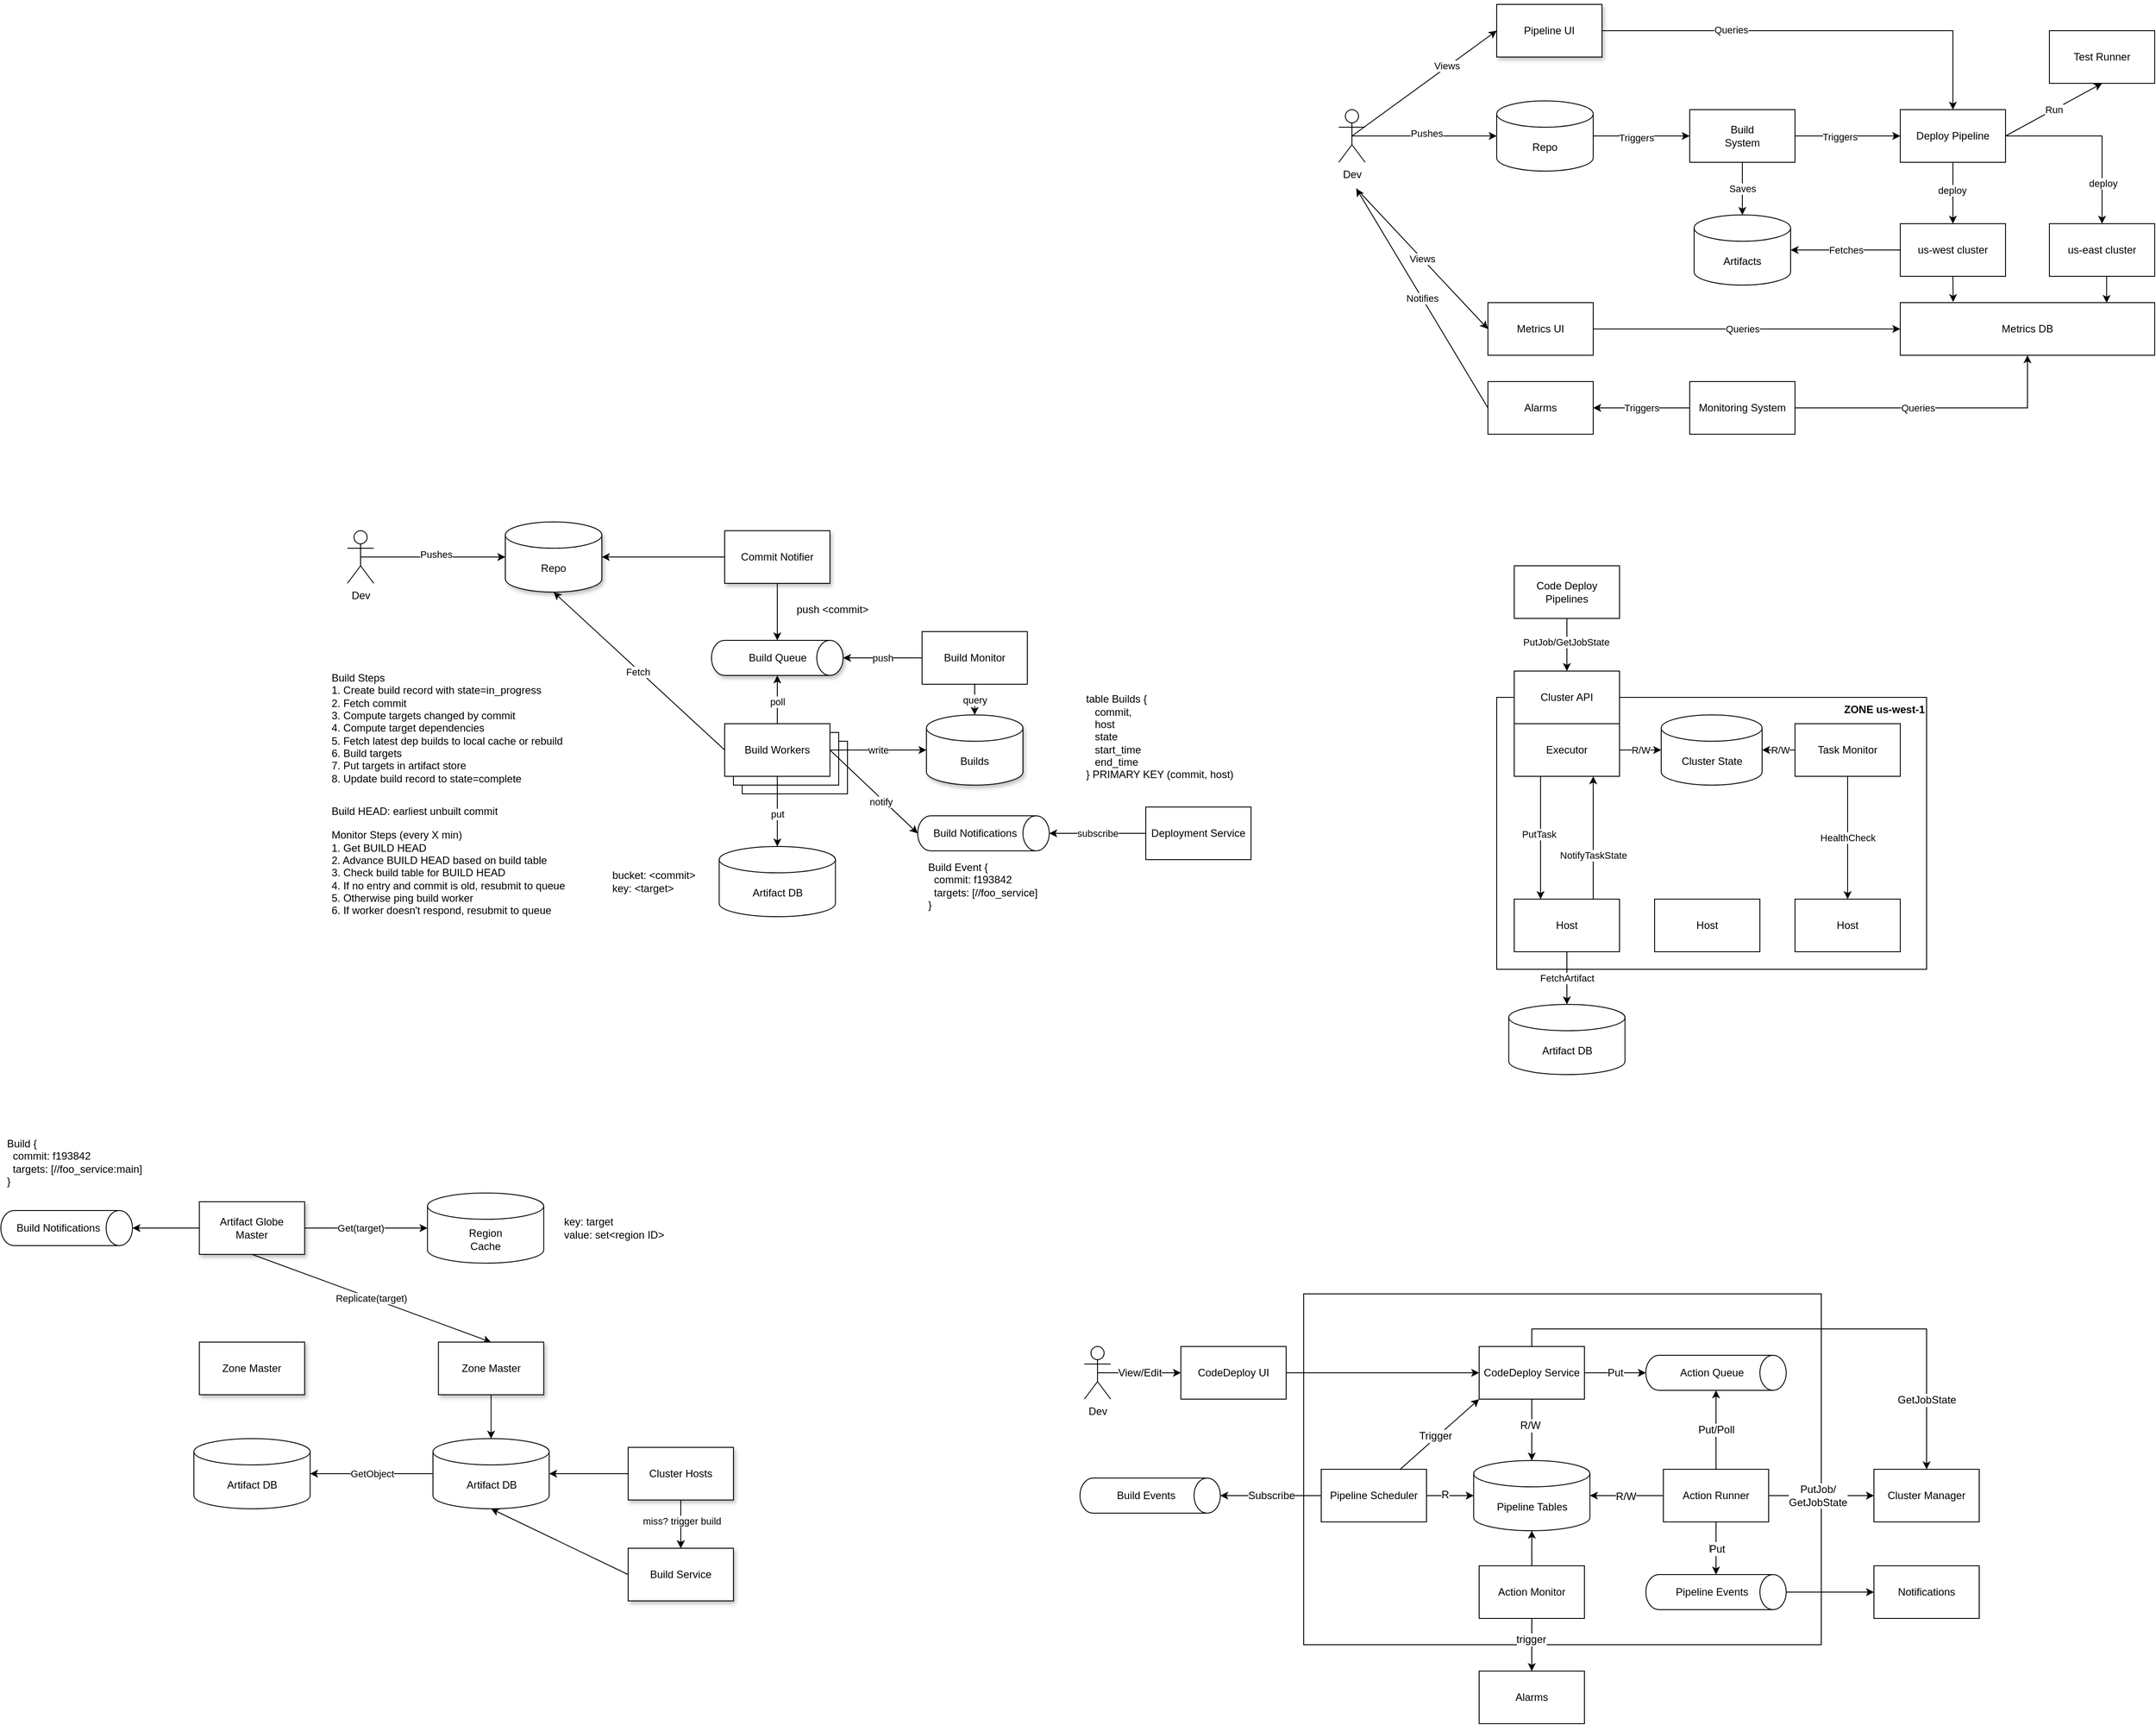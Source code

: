 <mxfile version="16.5.2" type="device"><diagram id="ZJNWCx5yn6Yoh9nmgVAS" name="Page-1"><mxGraphModel dx="2951" dy="706" grid="1" gridSize="10" guides="1" tooltips="1" connect="1" arrows="1" fold="1" page="1" pageScale="1" pageWidth="850" pageHeight="1100" math="0" shadow="0"><root><mxCell id="0"/><mxCell id="1" parent="0"/><mxCell id="Hw3TmgS-y2TJOquLkjg0-9" value="Build Workers" style="rounded=0;whiteSpace=wrap;html=1;" vertex="1" parent="1"><mxGeometry x="-820" y="860" width="120" height="60" as="geometry"/></mxCell><mxCell id="Eb_jl60fn-c8rnRYGFvV-99" value="" style="rounded=0;whiteSpace=wrap;html=1;align=right;verticalAlign=top;" parent="1" vertex="1"><mxGeometry x="-180" y="1490" width="590" height="400" as="geometry"/></mxCell><mxCell id="Eb_jl60fn-c8rnRYGFvV-41" value="&lt;b&gt;ZONE us-west-1&lt;/b&gt;" style="rounded=0;whiteSpace=wrap;html=1;align=right;verticalAlign=top;" parent="1" vertex="1"><mxGeometry x="40" y="810" width="490" height="310" as="geometry"/></mxCell><mxCell id="Eb_jl60fn-c8rnRYGFvV-8" style="edgeStyle=orthogonalEdgeStyle;rounded=0;orthogonalLoop=1;jettySize=auto;html=1;exitX=1;exitY=0.5;exitDx=0;exitDy=0;exitPerimeter=0;entryX=0;entryY=0.5;entryDx=0;entryDy=0;" parent="1" source="Eb_jl60fn-c8rnRYGFvV-1" target="Eb_jl60fn-c8rnRYGFvV-4" edge="1"><mxGeometry relative="1" as="geometry"/></mxCell><mxCell id="Eb_jl60fn-c8rnRYGFvV-12" value="Triggers" style="edgeLabel;html=1;align=center;verticalAlign=middle;resizable=0;points=[];" parent="Eb_jl60fn-c8rnRYGFvV-8" vertex="1" connectable="0"><mxGeometry x="-0.106" y="-2" relative="1" as="geometry"><mxPoint as="offset"/></mxGeometry></mxCell><mxCell id="Eb_jl60fn-c8rnRYGFvV-1" value="Repo" style="shape=cylinder3;whiteSpace=wrap;html=1;boundedLbl=1;backgroundOutline=1;size=15;" parent="1" vertex="1"><mxGeometry x="40" y="130" width="110" height="80" as="geometry"/></mxCell><mxCell id="Eb_jl60fn-c8rnRYGFvV-3" style="edgeStyle=orthogonalEdgeStyle;rounded=0;orthogonalLoop=1;jettySize=auto;html=1;exitX=0.5;exitY=0.5;exitDx=0;exitDy=0;exitPerimeter=0;entryX=0;entryY=0.5;entryDx=0;entryDy=0;entryPerimeter=0;" parent="1" source="Eb_jl60fn-c8rnRYGFvV-2" target="Eb_jl60fn-c8rnRYGFvV-1" edge="1"><mxGeometry relative="1" as="geometry"/></mxCell><mxCell id="Eb_jl60fn-c8rnRYGFvV-13" value="Pushes" style="edgeLabel;html=1;align=center;verticalAlign=middle;resizable=0;points=[];" parent="Eb_jl60fn-c8rnRYGFvV-3" vertex="1" connectable="0"><mxGeometry x="0.033" y="3" relative="1" as="geometry"><mxPoint as="offset"/></mxGeometry></mxCell><mxCell id="Eb_jl60fn-c8rnRYGFvV-21" style="rounded=0;orthogonalLoop=1;jettySize=auto;html=1;exitX=0.5;exitY=0.5;exitDx=0;exitDy=0;exitPerimeter=0;entryX=0;entryY=0.5;entryDx=0;entryDy=0;" parent="1" source="Eb_jl60fn-c8rnRYGFvV-2" target="Eb_jl60fn-c8rnRYGFvV-20" edge="1"><mxGeometry relative="1" as="geometry"/></mxCell><mxCell id="Eb_jl60fn-c8rnRYGFvV-22" value="Views" style="edgeLabel;html=1;align=center;verticalAlign=middle;resizable=0;points=[];" parent="Eb_jl60fn-c8rnRYGFvV-21" vertex="1" connectable="0"><mxGeometry x="0.317" y="2" relative="1" as="geometry"><mxPoint as="offset"/></mxGeometry></mxCell><mxCell id="Eb_jl60fn-c8rnRYGFvV-2" value="Dev" style="shape=umlActor;verticalLabelPosition=bottom;verticalAlign=top;html=1;outlineConnect=0;" parent="1" vertex="1"><mxGeometry x="-140" y="140" width="30" height="60" as="geometry"/></mxCell><mxCell id="Eb_jl60fn-c8rnRYGFvV-7" value="Saves" style="edgeStyle=orthogonalEdgeStyle;rounded=0;orthogonalLoop=1;jettySize=auto;html=1;exitX=0.5;exitY=1;exitDx=0;exitDy=0;entryX=0.5;entryY=0;entryDx=0;entryDy=0;entryPerimeter=0;" parent="1" source="Eb_jl60fn-c8rnRYGFvV-4" target="Eb_jl60fn-c8rnRYGFvV-5" edge="1"><mxGeometry relative="1" as="geometry"/></mxCell><mxCell id="Eb_jl60fn-c8rnRYGFvV-10" style="edgeStyle=orthogonalEdgeStyle;rounded=0;orthogonalLoop=1;jettySize=auto;html=1;exitX=1;exitY=0.5;exitDx=0;exitDy=0;entryX=0;entryY=0.5;entryDx=0;entryDy=0;" parent="1" source="Eb_jl60fn-c8rnRYGFvV-4" target="Eb_jl60fn-c8rnRYGFvV-9" edge="1"><mxGeometry relative="1" as="geometry"/></mxCell><mxCell id="Eb_jl60fn-c8rnRYGFvV-11" value="Triggers" style="edgeLabel;html=1;align=center;verticalAlign=middle;resizable=0;points=[];" parent="Eb_jl60fn-c8rnRYGFvV-10" vertex="1" connectable="0"><mxGeometry x="-0.147" y="-1" relative="1" as="geometry"><mxPoint as="offset"/></mxGeometry></mxCell><mxCell id="Eb_jl60fn-c8rnRYGFvV-4" value="Build&lt;br&gt;System" style="rounded=0;whiteSpace=wrap;html=1;" parent="1" vertex="1"><mxGeometry x="260" y="140" width="120" height="60" as="geometry"/></mxCell><mxCell id="Eb_jl60fn-c8rnRYGFvV-5" value="Artifacts" style="shape=cylinder3;whiteSpace=wrap;html=1;boundedLbl=1;backgroundOutline=1;size=15;" parent="1" vertex="1"><mxGeometry x="265" y="260" width="110" height="80" as="geometry"/></mxCell><mxCell id="Eb_jl60fn-c8rnRYGFvV-15" style="edgeStyle=orthogonalEdgeStyle;rounded=0;orthogonalLoop=1;jettySize=auto;html=1;exitX=0.5;exitY=1;exitDx=0;exitDy=0;" parent="1" source="Eb_jl60fn-c8rnRYGFvV-9" target="Eb_jl60fn-c8rnRYGFvV-14" edge="1"><mxGeometry relative="1" as="geometry"/></mxCell><mxCell id="Eb_jl60fn-c8rnRYGFvV-16" value="deploy" style="edgeLabel;html=1;align=center;verticalAlign=middle;resizable=0;points=[];" parent="Eb_jl60fn-c8rnRYGFvV-15" vertex="1" connectable="0"><mxGeometry x="-0.096" y="-1" relative="1" as="geometry"><mxPoint as="offset"/></mxGeometry></mxCell><mxCell id="Eb_jl60fn-c8rnRYGFvV-18" style="edgeStyle=orthogonalEdgeStyle;rounded=0;orthogonalLoop=1;jettySize=auto;html=1;exitX=1;exitY=0.5;exitDx=0;exitDy=0;entryX=0.5;entryY=0;entryDx=0;entryDy=0;" parent="1" source="Eb_jl60fn-c8rnRYGFvV-9" target="Eb_jl60fn-c8rnRYGFvV-17" edge="1"><mxGeometry relative="1" as="geometry"/></mxCell><mxCell id="Eb_jl60fn-c8rnRYGFvV-19" value="deploy" style="edgeLabel;html=1;align=center;verticalAlign=middle;resizable=0;points=[];" parent="Eb_jl60fn-c8rnRYGFvV-18" vertex="1" connectable="0"><mxGeometry x="0.558" y="1" relative="1" as="geometry"><mxPoint as="offset"/></mxGeometry></mxCell><mxCell id="Eb_jl60fn-c8rnRYGFvV-71" value="Run" style="edgeStyle=none;rounded=0;orthogonalLoop=1;jettySize=auto;html=1;exitX=1;exitY=0.5;exitDx=0;exitDy=0;entryX=0.5;entryY=1;entryDx=0;entryDy=0;startArrow=none;startFill=0;endArrow=classic;endFill=1;" parent="1" source="Eb_jl60fn-c8rnRYGFvV-9" target="Eb_jl60fn-c8rnRYGFvV-70" edge="1"><mxGeometry relative="1" as="geometry"/></mxCell><mxCell id="Eb_jl60fn-c8rnRYGFvV-9" value="Deploy Pipeline" style="rounded=0;whiteSpace=wrap;html=1;" parent="1" vertex="1"><mxGeometry x="500" y="140" width="120" height="60" as="geometry"/></mxCell><mxCell id="Eb_jl60fn-c8rnRYGFvV-23" value="Fetches" style="edgeStyle=orthogonalEdgeStyle;rounded=0;orthogonalLoop=1;jettySize=auto;html=1;exitX=0;exitY=0.5;exitDx=0;exitDy=0;entryX=1;entryY=0.5;entryDx=0;entryDy=0;entryPerimeter=0;" parent="1" source="Eb_jl60fn-c8rnRYGFvV-14" target="Eb_jl60fn-c8rnRYGFvV-5" edge="1"><mxGeometry relative="1" as="geometry"/></mxCell><mxCell id="Eb_jl60fn-c8rnRYGFvV-25" style="edgeStyle=orthogonalEdgeStyle;rounded=0;orthogonalLoop=1;jettySize=auto;html=1;exitX=0.5;exitY=1;exitDx=0;exitDy=0;entryX=0.208;entryY=-0.012;entryDx=0;entryDy=0;entryPerimeter=0;" parent="1" source="Eb_jl60fn-c8rnRYGFvV-14" target="Eb_jl60fn-c8rnRYGFvV-24" edge="1"><mxGeometry relative="1" as="geometry"/></mxCell><mxCell id="Eb_jl60fn-c8rnRYGFvV-14" value="us-west cluster" style="rounded=0;whiteSpace=wrap;html=1;" parent="1" vertex="1"><mxGeometry x="500" y="270" width="120" height="60" as="geometry"/></mxCell><mxCell id="Eb_jl60fn-c8rnRYGFvV-26" style="edgeStyle=orthogonalEdgeStyle;rounded=0;orthogonalLoop=1;jettySize=auto;html=1;exitX=0.5;exitY=1;exitDx=0;exitDy=0;entryX=0.811;entryY=0.005;entryDx=0;entryDy=0;entryPerimeter=0;" parent="1" source="Eb_jl60fn-c8rnRYGFvV-17" target="Eb_jl60fn-c8rnRYGFvV-24" edge="1"><mxGeometry relative="1" as="geometry"/></mxCell><mxCell id="Eb_jl60fn-c8rnRYGFvV-17" value="us-east cluster" style="rounded=0;whiteSpace=wrap;html=1;" parent="1" vertex="1"><mxGeometry x="670" y="270" width="120" height="60" as="geometry"/></mxCell><mxCell id="Eb_jl60fn-c8rnRYGFvV-39" style="edgeStyle=orthogonalEdgeStyle;rounded=0;orthogonalLoop=1;jettySize=auto;html=1;exitX=1;exitY=0.5;exitDx=0;exitDy=0;entryX=0.5;entryY=0;entryDx=0;entryDy=0;startArrow=none;startFill=0;endArrow=classic;endFill=1;" parent="1" source="Eb_jl60fn-c8rnRYGFvV-20" target="Eb_jl60fn-c8rnRYGFvV-9" edge="1"><mxGeometry relative="1" as="geometry"/></mxCell><mxCell id="Eb_jl60fn-c8rnRYGFvV-40" value="Queries" style="edgeLabel;html=1;align=center;verticalAlign=middle;resizable=0;points=[];" parent="Eb_jl60fn-c8rnRYGFvV-39" vertex="1" connectable="0"><mxGeometry x="-0.402" y="1" relative="1" as="geometry"><mxPoint as="offset"/></mxGeometry></mxCell><mxCell id="Eb_jl60fn-c8rnRYGFvV-20" value="Pipeline UI" style="rounded=0;whiteSpace=wrap;html=1;shadow=1;" parent="1" vertex="1"><mxGeometry x="40" y="20" width="120" height="60" as="geometry"/></mxCell><mxCell id="Eb_jl60fn-c8rnRYGFvV-24" value="Metrics DB" style="rounded=0;whiteSpace=wrap;html=1;" parent="1" vertex="1"><mxGeometry x="500" y="360" width="290" height="60" as="geometry"/></mxCell><mxCell id="Eb_jl60fn-c8rnRYGFvV-29" style="edgeStyle=orthogonalEdgeStyle;rounded=0;orthogonalLoop=1;jettySize=auto;html=1;exitX=1;exitY=0.5;exitDx=0;exitDy=0;" parent="1" source="Eb_jl60fn-c8rnRYGFvV-28" target="Eb_jl60fn-c8rnRYGFvV-24" edge="1"><mxGeometry relative="1" as="geometry"/></mxCell><mxCell id="Eb_jl60fn-c8rnRYGFvV-30" value="Queries" style="edgeLabel;html=1;align=center;verticalAlign=middle;resizable=0;points=[];" parent="Eb_jl60fn-c8rnRYGFvV-29" vertex="1" connectable="0"><mxGeometry x="-0.143" relative="1" as="geometry"><mxPoint as="offset"/></mxGeometry></mxCell><mxCell id="Eb_jl60fn-c8rnRYGFvV-34" value="Triggers" style="edgeStyle=orthogonalEdgeStyle;rounded=0;orthogonalLoop=1;jettySize=auto;html=1;exitX=0;exitY=0.5;exitDx=0;exitDy=0;" parent="1" source="Eb_jl60fn-c8rnRYGFvV-28" target="Eb_jl60fn-c8rnRYGFvV-31" edge="1"><mxGeometry relative="1" as="geometry"/></mxCell><mxCell id="Eb_jl60fn-c8rnRYGFvV-28" value="Monitoring System" style="rounded=0;whiteSpace=wrap;html=1;" parent="1" vertex="1"><mxGeometry x="260" y="450" width="120" height="60" as="geometry"/></mxCell><mxCell id="Eb_jl60fn-c8rnRYGFvV-35" value="Notifies" style="rounded=0;orthogonalLoop=1;jettySize=auto;html=1;exitX=0;exitY=0.5;exitDx=0;exitDy=0;" parent="1" source="Eb_jl60fn-c8rnRYGFvV-31" edge="1"><mxGeometry relative="1" as="geometry"><mxPoint x="-120" y="230" as="targetPoint"/></mxGeometry></mxCell><mxCell id="Eb_jl60fn-c8rnRYGFvV-31" value="Alarms" style="rounded=0;whiteSpace=wrap;html=1;" parent="1" vertex="1"><mxGeometry x="30" y="450" width="120" height="60" as="geometry"/></mxCell><mxCell id="Eb_jl60fn-c8rnRYGFvV-33" style="edgeStyle=orthogonalEdgeStyle;rounded=0;orthogonalLoop=1;jettySize=auto;html=1;exitX=1;exitY=0.5;exitDx=0;exitDy=0;" parent="1" source="Eb_jl60fn-c8rnRYGFvV-32" target="Eb_jl60fn-c8rnRYGFvV-24" edge="1"><mxGeometry relative="1" as="geometry"/></mxCell><mxCell id="Eb_jl60fn-c8rnRYGFvV-72" value="Queries" style="edgeLabel;html=1;align=center;verticalAlign=middle;resizable=0;points=[];" parent="Eb_jl60fn-c8rnRYGFvV-33" vertex="1" connectable="0"><mxGeometry x="-0.098" relative="1" as="geometry"><mxPoint x="12" as="offset"/></mxGeometry></mxCell><mxCell id="Eb_jl60fn-c8rnRYGFvV-38" value="Views" style="edgeStyle=none;rounded=0;orthogonalLoop=1;jettySize=auto;html=1;exitX=0;exitY=0.5;exitDx=0;exitDy=0;startArrow=classic;startFill=1;endArrow=none;endFill=0;" parent="1" source="Eb_jl60fn-c8rnRYGFvV-32" edge="1"><mxGeometry relative="1" as="geometry"><mxPoint x="-120" y="230" as="targetPoint"/></mxGeometry></mxCell><mxCell id="Eb_jl60fn-c8rnRYGFvV-32" value="Metrics UI" style="rounded=0;whiteSpace=wrap;html=1;" parent="1" vertex="1"><mxGeometry x="30" y="360" width="120" height="60" as="geometry"/></mxCell><mxCell id="Eb_jl60fn-c8rnRYGFvV-42" value="Cluster API" style="rounded=0;whiteSpace=wrap;html=1;" parent="1" vertex="1"><mxGeometry x="60" y="780" width="120" height="60" as="geometry"/></mxCell><mxCell id="Eb_jl60fn-c8rnRYGFvV-43" value="Cluster State" style="shape=cylinder3;whiteSpace=wrap;html=1;boundedLbl=1;backgroundOutline=1;size=15;" parent="1" vertex="1"><mxGeometry x="227.5" y="830" width="115" height="80" as="geometry"/></mxCell><mxCell id="Eb_jl60fn-c8rnRYGFvV-64" value="HealthCheck" style="edgeStyle=orthogonalEdgeStyle;rounded=0;orthogonalLoop=1;jettySize=auto;html=1;exitX=0.5;exitY=1;exitDx=0;exitDy=0;startArrow=none;startFill=0;endArrow=classic;endFill=1;" parent="1" source="Eb_jl60fn-c8rnRYGFvV-44" target="Eb_jl60fn-c8rnRYGFvV-55" edge="1"><mxGeometry relative="1" as="geometry"/></mxCell><mxCell id="Eb_jl60fn-c8rnRYGFvV-65" style="edgeStyle=orthogonalEdgeStyle;rounded=0;orthogonalLoop=1;jettySize=auto;html=1;exitX=0;exitY=0.5;exitDx=0;exitDy=0;entryX=1;entryY=0.5;entryDx=0;entryDy=0;entryPerimeter=0;startArrow=none;startFill=0;endArrow=classic;endFill=1;" parent="1" source="Eb_jl60fn-c8rnRYGFvV-44" target="Eb_jl60fn-c8rnRYGFvV-43" edge="1"><mxGeometry relative="1" as="geometry"/></mxCell><mxCell id="Eb_jl60fn-c8rnRYGFvV-66" value="R/W" style="edgeLabel;html=1;align=center;verticalAlign=middle;resizable=0;points=[];" parent="Eb_jl60fn-c8rnRYGFvV-65" vertex="1" connectable="0"><mxGeometry x="-0.064" relative="1" as="geometry"><mxPoint as="offset"/></mxGeometry></mxCell><mxCell id="Eb_jl60fn-c8rnRYGFvV-44" value="Task Monitor" style="rounded=0;whiteSpace=wrap;html=1;" parent="1" vertex="1"><mxGeometry x="380" y="840" width="120" height="60" as="geometry"/></mxCell><mxCell id="Eb_jl60fn-c8rnRYGFvV-59" value="NotifyTaskState" style="edgeStyle=orthogonalEdgeStyle;rounded=0;orthogonalLoop=1;jettySize=auto;html=1;exitX=0.75;exitY=0;exitDx=0;exitDy=0;entryX=0.75;entryY=1;entryDx=0;entryDy=0;startArrow=none;startFill=0;endArrow=classic;endFill=1;" parent="1" source="Eb_jl60fn-c8rnRYGFvV-53" target="Eb_jl60fn-c8rnRYGFvV-56" edge="1"><mxGeometry x="-0.286" relative="1" as="geometry"><mxPoint as="offset"/></mxGeometry></mxCell><mxCell id="Eb_jl60fn-c8rnRYGFvV-68" value="FetchArtifact" style="rounded=0;orthogonalLoop=1;jettySize=auto;html=1;exitX=0.5;exitY=1;exitDx=0;exitDy=0;startArrow=none;startFill=0;endArrow=classic;endFill=1;entryX=0.5;entryY=0;entryDx=0;entryDy=0;entryPerimeter=0;" parent="1" source="Eb_jl60fn-c8rnRYGFvV-53" target="Eb_jl60fn-c8rnRYGFvV-67" edge="1"><mxGeometry relative="1" as="geometry"/></mxCell><mxCell id="Eb_jl60fn-c8rnRYGFvV-53" value="Host" style="rounded=0;whiteSpace=wrap;html=1;" parent="1" vertex="1"><mxGeometry x="60" y="1040" width="120" height="60" as="geometry"/></mxCell><mxCell id="Eb_jl60fn-c8rnRYGFvV-54" value="Host" style="rounded=0;whiteSpace=wrap;html=1;" parent="1" vertex="1"><mxGeometry x="220" y="1040" width="120" height="60" as="geometry"/></mxCell><mxCell id="Eb_jl60fn-c8rnRYGFvV-55" value="Host" style="rounded=0;whiteSpace=wrap;html=1;" parent="1" vertex="1"><mxGeometry x="380" y="1040" width="120" height="60" as="geometry"/></mxCell><mxCell id="Eb_jl60fn-c8rnRYGFvV-57" style="edgeStyle=orthogonalEdgeStyle;rounded=0;orthogonalLoop=1;jettySize=auto;html=1;exitX=0.25;exitY=1;exitDx=0;exitDy=0;entryX=0.25;entryY=0;entryDx=0;entryDy=0;startArrow=none;startFill=0;endArrow=classic;endFill=1;" parent="1" source="Eb_jl60fn-c8rnRYGFvV-56" target="Eb_jl60fn-c8rnRYGFvV-53" edge="1"><mxGeometry relative="1" as="geometry"/></mxCell><mxCell id="Eb_jl60fn-c8rnRYGFvV-58" value="PutTask" style="edgeLabel;html=1;align=center;verticalAlign=middle;resizable=0;points=[];" parent="Eb_jl60fn-c8rnRYGFvV-57" vertex="1" connectable="0"><mxGeometry x="-0.062" y="-2" relative="1" as="geometry"><mxPoint as="offset"/></mxGeometry></mxCell><mxCell id="Eb_jl60fn-c8rnRYGFvV-60" value="R/W" style="edgeStyle=orthogonalEdgeStyle;rounded=0;orthogonalLoop=1;jettySize=auto;html=1;exitX=1;exitY=0.5;exitDx=0;exitDy=0;entryX=0;entryY=0.5;entryDx=0;entryDy=0;entryPerimeter=0;startArrow=none;startFill=0;endArrow=classic;endFill=1;" parent="1" source="Eb_jl60fn-c8rnRYGFvV-56" target="Eb_jl60fn-c8rnRYGFvV-43" edge="1"><mxGeometry relative="1" as="geometry"/></mxCell><mxCell id="Eb_jl60fn-c8rnRYGFvV-56" value="Executor" style="rounded=0;whiteSpace=wrap;html=1;" parent="1" vertex="1"><mxGeometry x="60" y="840" width="120" height="60" as="geometry"/></mxCell><mxCell id="Eb_jl60fn-c8rnRYGFvV-62" style="edgeStyle=orthogonalEdgeStyle;rounded=0;orthogonalLoop=1;jettySize=auto;html=1;exitX=0.5;exitY=1;exitDx=0;exitDy=0;entryX=0.5;entryY=0;entryDx=0;entryDy=0;startArrow=none;startFill=0;endArrow=classic;endFill=1;" parent="1" source="Eb_jl60fn-c8rnRYGFvV-61" target="Eb_jl60fn-c8rnRYGFvV-42" edge="1"><mxGeometry relative="1" as="geometry"/></mxCell><mxCell id="Eb_jl60fn-c8rnRYGFvV-63" value="PutJob/GetJobState" style="edgeLabel;html=1;align=center;verticalAlign=middle;resizable=0;points=[];" parent="Eb_jl60fn-c8rnRYGFvV-62" vertex="1" connectable="0"><mxGeometry x="-0.121" y="-1" relative="1" as="geometry"><mxPoint as="offset"/></mxGeometry></mxCell><mxCell id="Eb_jl60fn-c8rnRYGFvV-61" value="Code Deploy&lt;br&gt;Pipelines" style="rounded=0;whiteSpace=wrap;html=1;" parent="1" vertex="1"><mxGeometry x="60" y="660" width="120" height="60" as="geometry"/></mxCell><mxCell id="Eb_jl60fn-c8rnRYGFvV-67" value="Artifact DB" style="shape=cylinder3;whiteSpace=wrap;html=1;boundedLbl=1;backgroundOutline=1;size=15;" parent="1" vertex="1"><mxGeometry x="53.75" y="1160" width="132.5" height="80" as="geometry"/></mxCell><mxCell id="Eb_jl60fn-c8rnRYGFvV-70" value="Test Runner" style="rounded=0;whiteSpace=wrap;html=1;" parent="1" vertex="1"><mxGeometry x="670" y="50" width="120" height="60" as="geometry"/></mxCell><mxCell id="Eb_jl60fn-c8rnRYGFvV-79" value="Put" style="edgeStyle=none;rounded=0;orthogonalLoop=1;jettySize=auto;html=1;exitX=1;exitY=0.5;exitDx=0;exitDy=0;fontFamily=Helvetica;fontSize=12;fontColor=default;startArrow=none;startFill=0;endArrow=classic;endFill=1;" parent="1" source="Eb_jl60fn-c8rnRYGFvV-73" target="Eb_jl60fn-c8rnRYGFvV-77" edge="1"><mxGeometry relative="1" as="geometry"/></mxCell><mxCell id="Eb_jl60fn-c8rnRYGFvV-85" style="edgeStyle=none;rounded=0;orthogonalLoop=1;jettySize=auto;html=1;exitX=0.5;exitY=1;exitDx=0;exitDy=0;fontFamily=Helvetica;fontSize=12;fontColor=default;startArrow=none;startFill=0;endArrow=classic;endFill=1;" parent="1" source="Eb_jl60fn-c8rnRYGFvV-73" target="Eb_jl60fn-c8rnRYGFvV-84" edge="1"><mxGeometry relative="1" as="geometry"/></mxCell><mxCell id="Eb_jl60fn-c8rnRYGFvV-115" value="R/W" style="edgeLabel;html=1;align=center;verticalAlign=middle;resizable=0;points=[];fontSize=12;fontFamily=Helvetica;fontColor=default;" parent="Eb_jl60fn-c8rnRYGFvV-85" vertex="1" connectable="0"><mxGeometry x="-0.14" y="-2" relative="1" as="geometry"><mxPoint as="offset"/></mxGeometry></mxCell><mxCell id="Eb_jl60fn-c8rnRYGFvV-112" style="edgeStyle=orthogonalEdgeStyle;rounded=0;orthogonalLoop=1;jettySize=auto;html=1;exitX=0.5;exitY=0;exitDx=0;exitDy=0;entryX=0.5;entryY=0;entryDx=0;entryDy=0;fontFamily=Helvetica;fontSize=12;fontColor=default;startArrow=none;startFill=0;endArrow=classic;endFill=1;" parent="1" source="Eb_jl60fn-c8rnRYGFvV-73" target="Eb_jl60fn-c8rnRYGFvV-83" edge="1"><mxGeometry relative="1" as="geometry"/></mxCell><mxCell id="Eb_jl60fn-c8rnRYGFvV-113" value="GetJobState" style="edgeLabel;html=1;align=center;verticalAlign=middle;resizable=0;points=[];fontSize=12;fontFamily=Helvetica;fontColor=default;" parent="Eb_jl60fn-c8rnRYGFvV-112" vertex="1" connectable="0"><mxGeometry x="0.749" relative="1" as="geometry"><mxPoint as="offset"/></mxGeometry></mxCell><mxCell id="Eb_jl60fn-c8rnRYGFvV-73" value="CodeDeploy Service" style="rounded=0;whiteSpace=wrap;html=1;" parent="1" vertex="1"><mxGeometry x="20" y="1550" width="120" height="60" as="geometry"/></mxCell><mxCell id="Eb_jl60fn-c8rnRYGFvV-80" value="Put/Poll" style="edgeStyle=none;rounded=0;orthogonalLoop=1;jettySize=auto;html=1;exitX=0.5;exitY=0;exitDx=0;exitDy=0;entryX=1;entryY=0.5;entryDx=0;entryDy=0;entryPerimeter=0;fontFamily=Helvetica;fontSize=12;fontColor=default;startArrow=none;startFill=0;endArrow=classic;endFill=1;" parent="1" source="Eb_jl60fn-c8rnRYGFvV-76" target="Eb_jl60fn-c8rnRYGFvV-77" edge="1"><mxGeometry relative="1" as="geometry"/></mxCell><mxCell id="Eb_jl60fn-c8rnRYGFvV-87" value="PutJob/&lt;br&gt;GetJobState" style="edgeStyle=none;rounded=0;orthogonalLoop=1;jettySize=auto;html=1;exitX=1;exitY=0.5;exitDx=0;exitDy=0;fontFamily=Helvetica;fontSize=12;fontColor=default;startArrow=none;startFill=0;endArrow=classic;endFill=1;" parent="1" source="Eb_jl60fn-c8rnRYGFvV-76" target="Eb_jl60fn-c8rnRYGFvV-83" edge="1"><mxGeometry x="-0.077" relative="1" as="geometry"><mxPoint as="offset"/></mxGeometry></mxCell><mxCell id="Eb_jl60fn-c8rnRYGFvV-94" style="edgeStyle=none;rounded=0;orthogonalLoop=1;jettySize=auto;html=1;exitX=0;exitY=0.5;exitDx=0;exitDy=0;entryX=1;entryY=0.5;entryDx=0;entryDy=0;entryPerimeter=0;fontFamily=Helvetica;fontSize=12;fontColor=default;startArrow=none;startFill=0;endArrow=classic;endFill=1;" parent="1" source="Eb_jl60fn-c8rnRYGFvV-76" target="Eb_jl60fn-c8rnRYGFvV-84" edge="1"><mxGeometry relative="1" as="geometry"/></mxCell><mxCell id="Eb_jl60fn-c8rnRYGFvV-103" value="R/W" style="edgeLabel;html=1;align=center;verticalAlign=middle;resizable=0;points=[];fontSize=12;fontFamily=Helvetica;fontColor=default;" parent="Eb_jl60fn-c8rnRYGFvV-94" vertex="1" connectable="0"><mxGeometry x="0.044" y="1" relative="1" as="geometry"><mxPoint as="offset"/></mxGeometry></mxCell><mxCell id="Eb_jl60fn-c8rnRYGFvV-107" value="Put" style="edgeStyle=none;rounded=0;orthogonalLoop=1;jettySize=auto;html=1;exitX=0.5;exitY=1;exitDx=0;exitDy=0;entryX=0;entryY=0.5;entryDx=0;entryDy=0;entryPerimeter=0;fontFamily=Helvetica;fontSize=12;fontColor=default;startArrow=none;startFill=0;endArrow=classic;endFill=1;" parent="1" source="Eb_jl60fn-c8rnRYGFvV-76" target="Eb_jl60fn-c8rnRYGFvV-105" edge="1"><mxGeometry relative="1" as="geometry"/></mxCell><mxCell id="Eb_jl60fn-c8rnRYGFvV-121" value="Put" style="edgeLabel;html=1;align=center;verticalAlign=middle;resizable=0;points=[];fontSize=12;fontFamily=Helvetica;fontColor=default;" parent="Eb_jl60fn-c8rnRYGFvV-107" vertex="1" connectable="0"><mxGeometry x="0.01" y="2" relative="1" as="geometry"><mxPoint x="-1" as="offset"/></mxGeometry></mxCell><mxCell id="Eb_jl60fn-c8rnRYGFvV-76" value="Action Runner" style="rounded=0;whiteSpace=wrap;html=1;" parent="1" vertex="1"><mxGeometry x="230" y="1690" width="120" height="60" as="geometry"/></mxCell><mxCell id="Eb_jl60fn-c8rnRYGFvV-77" value="" style="shape=cylinder3;boundedLbl=1;backgroundOutline=1;size=15;rotation=90;whiteSpace=wrap;html=1;" parent="1" vertex="1"><mxGeometry x="270" y="1500" width="40" height="160" as="geometry"/></mxCell><mxCell id="Eb_jl60fn-c8rnRYGFvV-78" value="Action Queue" style="text;html=1;align=center;verticalAlign=middle;resizable=0;points=[];autosize=1;strokeColor=none;fillColor=none;fontSize=12;fontFamily=Helvetica;fontColor=default;" parent="1" vertex="1"><mxGeometry x="240" y="1570" width="90" height="20" as="geometry"/></mxCell><mxCell id="Eb_jl60fn-c8rnRYGFvV-83" value="Cluster Manager" style="rounded=0;whiteSpace=wrap;html=1;" parent="1" vertex="1"><mxGeometry x="470" y="1690" width="120" height="60" as="geometry"/></mxCell><mxCell id="Eb_jl60fn-c8rnRYGFvV-84" value="Pipeline Tables" style="shape=cylinder3;whiteSpace=wrap;html=1;boundedLbl=1;backgroundOutline=1;size=15;" parent="1" vertex="1"><mxGeometry x="13.75" y="1680" width="132.5" height="80" as="geometry"/></mxCell><mxCell id="Eb_jl60fn-c8rnRYGFvV-91" value="" style="edgeStyle=none;rounded=0;orthogonalLoop=1;jettySize=auto;html=1;fontFamily=Helvetica;fontSize=12;fontColor=default;startArrow=none;startFill=0;endArrow=classic;endFill=1;" parent="1" source="Eb_jl60fn-c8rnRYGFvV-86" target="Eb_jl60fn-c8rnRYGFvV-73" edge="1"><mxGeometry relative="1" as="geometry"/></mxCell><mxCell id="Eb_jl60fn-c8rnRYGFvV-86" value="CodeDeploy UI" style="rounded=0;whiteSpace=wrap;html=1;" parent="1" vertex="1"><mxGeometry x="-320" y="1550" width="120" height="60" as="geometry"/></mxCell><mxCell id="Eb_jl60fn-c8rnRYGFvV-93" value="View/Edit" style="edgeStyle=none;rounded=0;orthogonalLoop=1;jettySize=auto;html=1;exitX=0.5;exitY=0.5;exitDx=0;exitDy=0;exitPerimeter=0;fontFamily=Helvetica;fontSize=12;fontColor=default;startArrow=none;startFill=0;endArrow=classic;endFill=1;" parent="1" source="Eb_jl60fn-c8rnRYGFvV-92" target="Eb_jl60fn-c8rnRYGFvV-86" edge="1"><mxGeometry relative="1" as="geometry"><Array as="points"/></mxGeometry></mxCell><mxCell id="Eb_jl60fn-c8rnRYGFvV-92" value="Dev" style="shape=umlActor;verticalLabelPosition=bottom;verticalAlign=top;html=1;outlineConnect=0;" parent="1" vertex="1"><mxGeometry x="-430" y="1550" width="30" height="60" as="geometry"/></mxCell><mxCell id="Eb_jl60fn-c8rnRYGFvV-101" style="edgeStyle=none;rounded=0;orthogonalLoop=1;jettySize=auto;html=1;exitX=0.5;exitY=1;exitDx=0;exitDy=0;fontFamily=Helvetica;fontSize=12;fontColor=default;startArrow=none;startFill=0;endArrow=classic;endFill=1;" parent="1" source="Eb_jl60fn-c8rnRYGFvV-95" target="Eb_jl60fn-c8rnRYGFvV-100" edge="1"><mxGeometry relative="1" as="geometry"/></mxCell><mxCell id="Eb_jl60fn-c8rnRYGFvV-120" value="trigger" style="edgeLabel;html=1;align=center;verticalAlign=middle;resizable=0;points=[];fontSize=12;fontFamily=Helvetica;fontColor=default;" parent="Eb_jl60fn-c8rnRYGFvV-101" vertex="1" connectable="0"><mxGeometry x="-0.195" y="-1" relative="1" as="geometry"><mxPoint as="offset"/></mxGeometry></mxCell><mxCell id="Eb_jl60fn-c8rnRYGFvV-122" style="edgeStyle=orthogonalEdgeStyle;rounded=0;orthogonalLoop=1;jettySize=auto;html=1;exitX=0.5;exitY=0;exitDx=0;exitDy=0;fontFamily=Helvetica;fontSize=12;fontColor=default;startArrow=none;startFill=0;endArrow=classic;endFill=1;" parent="1" source="Eb_jl60fn-c8rnRYGFvV-95" target="Eb_jl60fn-c8rnRYGFvV-84" edge="1"><mxGeometry relative="1" as="geometry"/></mxCell><mxCell id="Eb_jl60fn-c8rnRYGFvV-95" value="Action Monitor" style="rounded=0;whiteSpace=wrap;html=1;" parent="1" vertex="1"><mxGeometry x="20" y="1800" width="120" height="60" as="geometry"/></mxCell><mxCell id="Eb_jl60fn-c8rnRYGFvV-100" value="Alarms" style="rounded=0;whiteSpace=wrap;html=1;" parent="1" vertex="1"><mxGeometry x="20" y="1920" width="120" height="60" as="geometry"/></mxCell><mxCell id="Eb_jl60fn-c8rnRYGFvV-126" style="edgeStyle=orthogonalEdgeStyle;rounded=0;orthogonalLoop=1;jettySize=auto;html=1;exitX=0.5;exitY=0;exitDx=0;exitDy=0;exitPerimeter=0;entryX=0;entryY=0.5;entryDx=0;entryDy=0;fontFamily=Helvetica;fontSize=12;fontColor=default;startArrow=none;startFill=0;endArrow=classic;endFill=1;" parent="1" source="Eb_jl60fn-c8rnRYGFvV-105" target="Eb_jl60fn-c8rnRYGFvV-125" edge="1"><mxGeometry relative="1" as="geometry"/></mxCell><mxCell id="Eb_jl60fn-c8rnRYGFvV-105" value="" style="shape=cylinder3;boundedLbl=1;backgroundOutline=1;size=15;rotation=90;whiteSpace=wrap;html=1;" parent="1" vertex="1"><mxGeometry x="270" y="1750" width="40" height="160" as="geometry"/></mxCell><mxCell id="Eb_jl60fn-c8rnRYGFvV-106" value="Pipeline Events" style="text;html=1;align=center;verticalAlign=middle;resizable=0;points=[];autosize=1;strokeColor=none;fillColor=none;fontSize=12;fontFamily=Helvetica;fontColor=default;" parent="1" vertex="1"><mxGeometry x="235" y="1820" width="100" height="20" as="geometry"/></mxCell><mxCell id="Eb_jl60fn-c8rnRYGFvV-109" style="edgeStyle=none;rounded=0;orthogonalLoop=1;jettySize=auto;html=1;exitX=0.75;exitY=0;exitDx=0;exitDy=0;entryX=0;entryY=1;entryDx=0;entryDy=0;fontFamily=Helvetica;fontSize=12;fontColor=default;startArrow=none;startFill=0;endArrow=classic;endFill=1;" parent="1" source="Eb_jl60fn-c8rnRYGFvV-108" target="Eb_jl60fn-c8rnRYGFvV-73" edge="1"><mxGeometry relative="1" as="geometry"/></mxCell><mxCell id="Eb_jl60fn-c8rnRYGFvV-116" value="Trigger" style="edgeLabel;html=1;align=center;verticalAlign=middle;resizable=0;points=[];fontSize=12;fontFamily=Helvetica;fontColor=default;" parent="Eb_jl60fn-c8rnRYGFvV-109" vertex="1" connectable="0"><mxGeometry x="-0.085" y="2" relative="1" as="geometry"><mxPoint as="offset"/></mxGeometry></mxCell><mxCell id="Eb_jl60fn-c8rnRYGFvV-114" style="edgeStyle=orthogonalEdgeStyle;rounded=0;orthogonalLoop=1;jettySize=auto;html=1;exitX=1;exitY=0.5;exitDx=0;exitDy=0;entryX=0;entryY=0.5;entryDx=0;entryDy=0;entryPerimeter=0;fontFamily=Helvetica;fontSize=12;fontColor=default;startArrow=none;startFill=0;endArrow=classic;endFill=1;" parent="1" source="Eb_jl60fn-c8rnRYGFvV-108" target="Eb_jl60fn-c8rnRYGFvV-84" edge="1"><mxGeometry relative="1" as="geometry"/></mxCell><mxCell id="Eb_jl60fn-c8rnRYGFvV-118" value="R" style="edgeLabel;html=1;align=center;verticalAlign=middle;resizable=0;points=[];fontSize=12;fontFamily=Helvetica;fontColor=default;" parent="Eb_jl60fn-c8rnRYGFvV-114" vertex="1" connectable="0"><mxGeometry x="-0.21" y="1" relative="1" as="geometry"><mxPoint as="offset"/></mxGeometry></mxCell><mxCell id="Eb_jl60fn-c8rnRYGFvV-131" value="Subscribe" style="edgeStyle=orthogonalEdgeStyle;rounded=0;orthogonalLoop=1;jettySize=auto;html=1;exitX=0;exitY=0.5;exitDx=0;exitDy=0;fontFamily=Helvetica;fontSize=12;fontColor=default;startArrow=none;startFill=0;endArrow=classic;endFill=1;" parent="1" source="Eb_jl60fn-c8rnRYGFvV-108" target="Eb_jl60fn-c8rnRYGFvV-129" edge="1"><mxGeometry relative="1" as="geometry"/></mxCell><mxCell id="Eb_jl60fn-c8rnRYGFvV-108" value="Pipeline Scheduler" style="rounded=0;whiteSpace=wrap;html=1;" parent="1" vertex="1"><mxGeometry x="-160" y="1690" width="120" height="60" as="geometry"/></mxCell><mxCell id="Eb_jl60fn-c8rnRYGFvV-125" value="Notifications" style="rounded=0;whiteSpace=wrap;html=1;" parent="1" vertex="1"><mxGeometry x="470" y="1800" width="120" height="60" as="geometry"/></mxCell><mxCell id="Eb_jl60fn-c8rnRYGFvV-129" value="" style="shape=cylinder3;boundedLbl=1;backgroundOutline=1;size=15;rotation=90;whiteSpace=wrap;html=1;" parent="1" vertex="1"><mxGeometry x="-375" y="1640" width="40" height="160" as="geometry"/></mxCell><mxCell id="Eb_jl60fn-c8rnRYGFvV-130" value="Build Events" style="text;html=1;align=center;verticalAlign=middle;resizable=0;points=[];autosize=1;strokeColor=none;fillColor=none;fontSize=12;fontFamily=Helvetica;fontColor=default;" parent="1" vertex="1"><mxGeometry x="-400" y="1710" width="80" height="20" as="geometry"/></mxCell><mxCell id="Hw3TmgS-y2TJOquLkjg0-6" style="edgeStyle=orthogonalEdgeStyle;rounded=0;orthogonalLoop=1;jettySize=auto;html=1;exitX=0.5;exitY=1;exitDx=0;exitDy=0;entryX=0;entryY=0.5;entryDx=0;entryDy=0;entryPerimeter=0;" edge="1" parent="1" source="Hw3TmgS-y2TJOquLkjg0-1" target="Hw3TmgS-y2TJOquLkjg0-4"><mxGeometry relative="1" as="geometry"/></mxCell><mxCell id="Hw3TmgS-y2TJOquLkjg0-64" style="edgeStyle=none;rounded=0;orthogonalLoop=1;jettySize=auto;html=1;exitX=0;exitY=0.5;exitDx=0;exitDy=0;entryX=1;entryY=0.5;entryDx=0;entryDy=0;entryPerimeter=0;" edge="1" parent="1" source="Hw3TmgS-y2TJOquLkjg0-1" target="Hw3TmgS-y2TJOquLkjg0-2"><mxGeometry relative="1" as="geometry"/></mxCell><mxCell id="Hw3TmgS-y2TJOquLkjg0-1" value="Commit Notifier" style="rounded=0;whiteSpace=wrap;html=1;shadow=1;" vertex="1" parent="1"><mxGeometry x="-840" y="620" width="120" height="60" as="geometry"/></mxCell><mxCell id="Hw3TmgS-y2TJOquLkjg0-2" value="Repo" style="shape=cylinder3;whiteSpace=wrap;html=1;boundedLbl=1;backgroundOutline=1;size=15;shadow=1;" vertex="1" parent="1"><mxGeometry x="-1090" y="610" width="110" height="80" as="geometry"/></mxCell><mxCell id="Hw3TmgS-y2TJOquLkjg0-4" value="" style="shape=cylinder3;boundedLbl=1;backgroundOutline=1;size=15;rotation=90;whiteSpace=wrap;html=1;shadow=1;" vertex="1" parent="1"><mxGeometry x="-800" y="690" width="40" height="150" as="geometry"/></mxCell><mxCell id="Hw3TmgS-y2TJOquLkjg0-5" value="Build Queue" style="text;html=1;align=center;verticalAlign=middle;resizable=0;points=[];autosize=1;strokeColor=none;fillColor=none;fontSize=12;fontFamily=Helvetica;fontColor=default;" vertex="1" parent="1"><mxGeometry x="-820" y="755" width="80" height="20" as="geometry"/></mxCell><mxCell id="Hw3TmgS-y2TJOquLkjg0-8" value="Build Workers" style="rounded=0;whiteSpace=wrap;html=1;" vertex="1" parent="1"><mxGeometry x="-830" y="850" width="120" height="60" as="geometry"/></mxCell><mxCell id="Hw3TmgS-y2TJOquLkjg0-10" style="edgeStyle=orthogonalEdgeStyle;rounded=0;orthogonalLoop=1;jettySize=auto;html=1;exitX=0.5;exitY=0;exitDx=0;exitDy=0;entryX=1;entryY=0.5;entryDx=0;entryDy=0;entryPerimeter=0;" edge="1" parent="1" source="Hw3TmgS-y2TJOquLkjg0-7" target="Hw3TmgS-y2TJOquLkjg0-4"><mxGeometry relative="1" as="geometry"/></mxCell><mxCell id="Hw3TmgS-y2TJOquLkjg0-72" value="poll" style="edgeLabel;html=1;align=center;verticalAlign=middle;resizable=0;points=[];" vertex="1" connectable="0" parent="Hw3TmgS-y2TJOquLkjg0-10"><mxGeometry x="-0.084" relative="1" as="geometry"><mxPoint as="offset"/></mxGeometry></mxCell><mxCell id="Hw3TmgS-y2TJOquLkjg0-12" style="edgeStyle=orthogonalEdgeStyle;rounded=0;orthogonalLoop=1;jettySize=auto;html=1;exitX=0.5;exitY=1;exitDx=0;exitDy=0;" edge="1" parent="1" source="Hw3TmgS-y2TJOquLkjg0-7" target="Hw3TmgS-y2TJOquLkjg0-11"><mxGeometry relative="1" as="geometry"/></mxCell><mxCell id="Hw3TmgS-y2TJOquLkjg0-65" value="put" style="edgeLabel;html=1;align=center;verticalAlign=middle;resizable=0;points=[];" vertex="1" connectable="0" parent="Hw3TmgS-y2TJOquLkjg0-12"><mxGeometry x="0.063" relative="1" as="geometry"><mxPoint as="offset"/></mxGeometry></mxCell><mxCell id="Hw3TmgS-y2TJOquLkjg0-14" style="rounded=0;orthogonalLoop=1;jettySize=auto;html=1;exitX=0;exitY=0.5;exitDx=0;exitDy=0;entryX=0.5;entryY=1;entryDx=0;entryDy=0;entryPerimeter=0;" edge="1" parent="1" source="Hw3TmgS-y2TJOquLkjg0-7" target="Hw3TmgS-y2TJOquLkjg0-2"><mxGeometry relative="1" as="geometry"/></mxCell><mxCell id="Hw3TmgS-y2TJOquLkjg0-15" value="Fetch" style="edgeLabel;html=1;align=center;verticalAlign=middle;resizable=0;points=[];" vertex="1" connectable="0" parent="Hw3TmgS-y2TJOquLkjg0-14"><mxGeometry x="0.413" y="2" relative="1" as="geometry"><mxPoint x="40" y="36" as="offset"/></mxGeometry></mxCell><mxCell id="Hw3TmgS-y2TJOquLkjg0-62" value="write" style="edgeStyle=none;rounded=0;orthogonalLoop=1;jettySize=auto;html=1;exitX=1;exitY=0.5;exitDx=0;exitDy=0;entryX=0;entryY=0.5;entryDx=0;entryDy=0;entryPerimeter=0;" edge="1" parent="1" source="Hw3TmgS-y2TJOquLkjg0-7" target="Hw3TmgS-y2TJOquLkjg0-60"><mxGeometry relative="1" as="geometry"/></mxCell><mxCell id="Hw3TmgS-y2TJOquLkjg0-74" style="edgeStyle=none;rounded=0;orthogonalLoop=1;jettySize=auto;html=1;exitX=1;exitY=0.5;exitDx=0;exitDy=0;entryX=0.5;entryY=1;entryDx=0;entryDy=0;entryPerimeter=0;" edge="1" parent="1" source="Hw3TmgS-y2TJOquLkjg0-7" target="Hw3TmgS-y2TJOquLkjg0-16"><mxGeometry relative="1" as="geometry"/></mxCell><mxCell id="Hw3TmgS-y2TJOquLkjg0-75" value="notify" style="edgeLabel;html=1;align=center;verticalAlign=middle;resizable=0;points=[];" vertex="1" connectable="0" parent="Hw3TmgS-y2TJOquLkjg0-74"><mxGeometry x="0.18" y="-4" relative="1" as="geometry"><mxPoint x="1" as="offset"/></mxGeometry></mxCell><mxCell id="Hw3TmgS-y2TJOquLkjg0-7" value="Build Workers" style="rounded=0;whiteSpace=wrap;html=1;" vertex="1" parent="1"><mxGeometry x="-840" y="840" width="120" height="60" as="geometry"/></mxCell><mxCell id="Hw3TmgS-y2TJOquLkjg0-11" value="Artifact DB" style="shape=cylinder3;whiteSpace=wrap;html=1;boundedLbl=1;backgroundOutline=1;size=15;" vertex="1" parent="1"><mxGeometry x="-846.25" y="980" width="132.5" height="80" as="geometry"/></mxCell><mxCell id="Hw3TmgS-y2TJOquLkjg0-13" value="Build Event {&lt;br&gt;&amp;nbsp; commit: f193842&lt;br&gt;&amp;nbsp; targets: [//foo_service]&lt;br&gt;}" style="text;html=1;align=left;verticalAlign=middle;resizable=0;points=[];autosize=1;strokeColor=none;fillColor=none;" vertex="1" parent="1"><mxGeometry x="-610" y="995" width="140" height="60" as="geometry"/></mxCell><mxCell id="Hw3TmgS-y2TJOquLkjg0-16" value="" style="shape=cylinder3;boundedLbl=1;backgroundOutline=1;size=15;rotation=90;whiteSpace=wrap;html=1;" vertex="1" parent="1"><mxGeometry x="-565" y="890" width="40" height="150" as="geometry"/></mxCell><mxCell id="Hw3TmgS-y2TJOquLkjg0-17" value="Build Notifications" style="text;html=1;align=center;verticalAlign=middle;resizable=0;points=[];autosize=1;strokeColor=none;fillColor=none;fontSize=12;fontFamily=Helvetica;fontColor=default;" vertex="1" parent="1"><mxGeometry x="-610" y="955" width="110" height="20" as="geometry"/></mxCell><mxCell id="Hw3TmgS-y2TJOquLkjg0-20" value="subscribe" style="edgeStyle=orthogonalEdgeStyle;rounded=0;orthogonalLoop=1;jettySize=auto;html=1;exitX=0;exitY=0.5;exitDx=0;exitDy=0;entryX=0.5;entryY=0;entryDx=0;entryDy=0;entryPerimeter=0;" edge="1" parent="1" source="Hw3TmgS-y2TJOquLkjg0-19" target="Hw3TmgS-y2TJOquLkjg0-16"><mxGeometry relative="1" as="geometry"/></mxCell><mxCell id="Hw3TmgS-y2TJOquLkjg0-19" value="Deployment Service" style="rounded=0;whiteSpace=wrap;html=1;" vertex="1" parent="1"><mxGeometry x="-360" y="935" width="120" height="60" as="geometry"/></mxCell><mxCell id="Hw3TmgS-y2TJOquLkjg0-21" style="edgeStyle=orthogonalEdgeStyle;rounded=0;orthogonalLoop=1;jettySize=auto;html=1;exitX=0.5;exitY=0.5;exitDx=0;exitDy=0;exitPerimeter=0;" edge="1" parent="1" source="Hw3TmgS-y2TJOquLkjg0-23"><mxGeometry relative="1" as="geometry"><mxPoint x="-1090" y="650" as="targetPoint"/></mxGeometry></mxCell><mxCell id="Hw3TmgS-y2TJOquLkjg0-22" value="Pushes" style="edgeLabel;html=1;align=center;verticalAlign=middle;resizable=0;points=[];" vertex="1" connectable="0" parent="Hw3TmgS-y2TJOquLkjg0-21"><mxGeometry x="0.033" y="3" relative="1" as="geometry"><mxPoint as="offset"/></mxGeometry></mxCell><mxCell id="Hw3TmgS-y2TJOquLkjg0-23" value="Dev" style="shape=umlActor;verticalLabelPosition=bottom;verticalAlign=top;html=1;outlineConnect=0;" vertex="1" parent="1"><mxGeometry x="-1270" y="620" width="30" height="60" as="geometry"/></mxCell><mxCell id="Hw3TmgS-y2TJOquLkjg0-24" value="bucket: &amp;lt;commit&amp;gt;&lt;br&gt;key: &amp;lt;target&amp;gt;" style="text;html=1;align=left;verticalAlign=middle;resizable=0;points=[];autosize=1;strokeColor=none;fillColor=none;" vertex="1" parent="1"><mxGeometry x="-970" y="1005" width="110" height="30" as="geometry"/></mxCell><mxCell id="Hw3TmgS-y2TJOquLkjg0-29" value="Artifact DB" style="shape=cylinder3;whiteSpace=wrap;html=1;boundedLbl=1;backgroundOutline=1;size=15;" vertex="1" parent="1"><mxGeometry x="-1445" y="1655" width="132.5" height="80" as="geometry"/></mxCell><mxCell id="Hw3TmgS-y2TJOquLkjg0-32" value="GetObject" style="edgeStyle=orthogonalEdgeStyle;rounded=0;orthogonalLoop=1;jettySize=auto;html=1;exitX=0;exitY=0.5;exitDx=0;exitDy=0;exitPerimeter=0;entryX=1;entryY=0.5;entryDx=0;entryDy=0;entryPerimeter=0;" edge="1" parent="1" source="Hw3TmgS-y2TJOquLkjg0-30" target="Hw3TmgS-y2TJOquLkjg0-29"><mxGeometry relative="1" as="geometry"/></mxCell><mxCell id="Hw3TmgS-y2TJOquLkjg0-30" value="Artifact DB" style="shape=cylinder3;whiteSpace=wrap;html=1;boundedLbl=1;backgroundOutline=1;size=15;" vertex="1" parent="1"><mxGeometry x="-1172.5" y="1655" width="132.5" height="80" as="geometry"/></mxCell><mxCell id="Hw3TmgS-y2TJOquLkjg0-36" style="edgeStyle=orthogonalEdgeStyle;rounded=0;orthogonalLoop=1;jettySize=auto;html=1;exitX=0;exitY=0.5;exitDx=0;exitDy=0;entryX=0.5;entryY=0;entryDx=0;entryDy=0;entryPerimeter=0;" edge="1" parent="1" source="Hw3TmgS-y2TJOquLkjg0-33" target="Hw3TmgS-y2TJOquLkjg0-34"><mxGeometry relative="1" as="geometry"/></mxCell><mxCell id="Hw3TmgS-y2TJOquLkjg0-41" style="edgeStyle=orthogonalEdgeStyle;rounded=0;orthogonalLoop=1;jettySize=auto;html=1;exitX=1;exitY=0.5;exitDx=0;exitDy=0;entryX=0;entryY=0.5;entryDx=0;entryDy=0;entryPerimeter=0;" edge="1" parent="1" source="Hw3TmgS-y2TJOquLkjg0-33" target="Hw3TmgS-y2TJOquLkjg0-37"><mxGeometry relative="1" as="geometry"/></mxCell><mxCell id="Hw3TmgS-y2TJOquLkjg0-43" value="Get(target)" style="edgeLabel;html=1;align=center;verticalAlign=middle;resizable=0;points=[];" vertex="1" connectable="0" parent="Hw3TmgS-y2TJOquLkjg0-41"><mxGeometry x="-0.261" y="2" relative="1" as="geometry"><mxPoint x="12" y="2" as="offset"/></mxGeometry></mxCell><mxCell id="Hw3TmgS-y2TJOquLkjg0-45" value="Replicate(target)" style="rounded=0;orthogonalLoop=1;jettySize=auto;html=1;exitX=0.5;exitY=1;exitDx=0;exitDy=0;entryX=0.5;entryY=0;entryDx=0;entryDy=0;" edge="1" parent="1" source="Hw3TmgS-y2TJOquLkjg0-33" target="Hw3TmgS-y2TJOquLkjg0-38"><mxGeometry relative="1" as="geometry"/></mxCell><mxCell id="Hw3TmgS-y2TJOquLkjg0-33" value="Artifact Globe&lt;br&gt;Master" style="rounded=0;whiteSpace=wrap;html=1;shadow=1;" vertex="1" parent="1"><mxGeometry x="-1438.75" y="1385" width="120" height="60" as="geometry"/></mxCell><mxCell id="Hw3TmgS-y2TJOquLkjg0-34" value="" style="shape=cylinder3;boundedLbl=1;backgroundOutline=1;size=15;rotation=90;whiteSpace=wrap;html=1;" vertex="1" parent="1"><mxGeometry x="-1610" y="1340" width="40" height="150" as="geometry"/></mxCell><mxCell id="Hw3TmgS-y2TJOquLkjg0-35" value="Build Notifications" style="text;html=1;align=center;verticalAlign=middle;resizable=0;points=[];autosize=1;strokeColor=none;fillColor=none;fontSize=12;fontFamily=Helvetica;fontColor=default;" vertex="1" parent="1"><mxGeometry x="-1655" y="1405" width="110" height="20" as="geometry"/></mxCell><mxCell id="Hw3TmgS-y2TJOquLkjg0-37" value="Region&lt;br&gt;Cache" style="shape=cylinder3;whiteSpace=wrap;html=1;boundedLbl=1;backgroundOutline=1;size=15;" vertex="1" parent="1"><mxGeometry x="-1178.75" y="1375" width="132.5" height="80" as="geometry"/></mxCell><mxCell id="Hw3TmgS-y2TJOquLkjg0-56" style="edgeStyle=none;rounded=0;orthogonalLoop=1;jettySize=auto;html=1;exitX=0.5;exitY=1;exitDx=0;exitDy=0;" edge="1" parent="1" source="Hw3TmgS-y2TJOquLkjg0-38" target="Hw3TmgS-y2TJOquLkjg0-30"><mxGeometry relative="1" as="geometry"/></mxCell><mxCell id="Hw3TmgS-y2TJOquLkjg0-38" value="Zone Master" style="rounded=0;whiteSpace=wrap;html=1;shadow=1;" vertex="1" parent="1"><mxGeometry x="-1166.25" y="1545" width="120" height="60" as="geometry"/></mxCell><mxCell id="Hw3TmgS-y2TJOquLkjg0-39" value="Zone Master" style="rounded=0;whiteSpace=wrap;html=1;shadow=1;" vertex="1" parent="1"><mxGeometry x="-1438.75" y="1545" width="120" height="60" as="geometry"/></mxCell><mxCell id="Hw3TmgS-y2TJOquLkjg0-40" value="key: target&lt;br&gt;value: set&amp;lt;region ID&amp;gt;" style="text;html=1;align=left;verticalAlign=middle;resizable=0;points=[];autosize=1;strokeColor=none;fillColor=none;" vertex="1" parent="1"><mxGeometry x="-1025" y="1400" width="130" height="30" as="geometry"/></mxCell><mxCell id="Hw3TmgS-y2TJOquLkjg0-42" value="Build {&lt;br&gt;&amp;nbsp; commit: f193842&lt;br&gt;&amp;nbsp; targets: [//foo_service:main]&lt;br&gt;}" style="text;html=1;align=left;verticalAlign=middle;resizable=0;points=[];autosize=1;strokeColor=none;fillColor=none;" vertex="1" parent="1"><mxGeometry x="-1660" y="1310" width="170" height="60" as="geometry"/></mxCell><mxCell id="Hw3TmgS-y2TJOquLkjg0-47" style="edgeStyle=none;rounded=0;orthogonalLoop=1;jettySize=auto;html=1;exitX=0;exitY=0.5;exitDx=0;exitDy=0;entryX=1;entryY=0.5;entryDx=0;entryDy=0;entryPerimeter=0;startArrow=none;" edge="1" parent="1" source="Hw3TmgS-y2TJOquLkjg0-46" target="Hw3TmgS-y2TJOquLkjg0-30"><mxGeometry relative="1" as="geometry"><mxPoint x="-965" y="1695" as="sourcePoint"/></mxGeometry></mxCell><mxCell id="Hw3TmgS-y2TJOquLkjg0-57" value="" style="edgeStyle=none;rounded=0;orthogonalLoop=1;jettySize=auto;html=1;" edge="1" parent="1" source="Hw3TmgS-y2TJOquLkjg0-46" target="Hw3TmgS-y2TJOquLkjg0-53"><mxGeometry relative="1" as="geometry"/></mxCell><mxCell id="Hw3TmgS-y2TJOquLkjg0-46" value="Cluster Hosts" style="rounded=0;whiteSpace=wrap;html=1;shadow=1;" vertex="1" parent="1"><mxGeometry x="-950" y="1665" width="120" height="60" as="geometry"/></mxCell><mxCell id="Hw3TmgS-y2TJOquLkjg0-48" value="push &amp;lt;commit&amp;gt;" style="text;html=1;align=left;verticalAlign=middle;resizable=0;points=[];autosize=1;strokeColor=none;fillColor=none;" vertex="1" parent="1"><mxGeometry x="-760" y="700" width="100" height="20" as="geometry"/></mxCell><mxCell id="Hw3TmgS-y2TJOquLkjg0-49" value="Build Steps&lt;br&gt;1. Create build record with state=in_progress&lt;br&gt;2. Fetch commit&lt;br&gt;3. Compute targets changed by commit&lt;br&gt;4. Compute target dependencies&lt;br&gt;5. Fetch latest dep builds to local cache or rebuild&lt;br&gt;6. Build targets&lt;br&gt;7. Put targets in artifact store&lt;br&gt;8. Update build record to state=complete" style="text;html=1;align=left;verticalAlign=middle;resizable=0;points=[];autosize=1;strokeColor=none;fillColor=none;" vertex="1" parent="1"><mxGeometry x="-1290" y="780" width="280" height="130" as="geometry"/></mxCell><mxCell id="Hw3TmgS-y2TJOquLkjg0-68" value="query" style="edgeStyle=none;rounded=0;orthogonalLoop=1;jettySize=auto;html=1;exitX=0.5;exitY=1;exitDx=0;exitDy=0;entryX=0.5;entryY=0;entryDx=0;entryDy=0;entryPerimeter=0;" edge="1" parent="1" source="Hw3TmgS-y2TJOquLkjg0-50" target="Hw3TmgS-y2TJOquLkjg0-60"><mxGeometry relative="1" as="geometry"/></mxCell><mxCell id="Hw3TmgS-y2TJOquLkjg0-73" value="push" style="edgeStyle=none;rounded=0;orthogonalLoop=1;jettySize=auto;html=1;exitX=0;exitY=0.5;exitDx=0;exitDy=0;entryX=0.5;entryY=0;entryDx=0;entryDy=0;entryPerimeter=0;" edge="1" parent="1" source="Hw3TmgS-y2TJOquLkjg0-50" target="Hw3TmgS-y2TJOquLkjg0-4"><mxGeometry relative="1" as="geometry"/></mxCell><mxCell id="Hw3TmgS-y2TJOquLkjg0-50" value="Build Monitor" style="rounded=0;whiteSpace=wrap;html=1;" vertex="1" parent="1"><mxGeometry x="-615" y="735" width="120" height="60" as="geometry"/></mxCell><mxCell id="Hw3TmgS-y2TJOquLkjg0-54" style="edgeStyle=none;rounded=0;orthogonalLoop=1;jettySize=auto;html=1;exitX=0.5;exitY=1;exitDx=0;exitDy=0;entryX=0.5;entryY=0;entryDx=0;entryDy=0;" edge="1" parent="1" target="Hw3TmgS-y2TJOquLkjg0-53"><mxGeometry relative="1" as="geometry"><mxPoint x="-890" y="1725" as="sourcePoint"/></mxGeometry></mxCell><mxCell id="Hw3TmgS-y2TJOquLkjg0-58" value="miss? trigger build" style="edgeLabel;html=1;align=center;verticalAlign=middle;resizable=0;points=[];" vertex="1" connectable="0" parent="Hw3TmgS-y2TJOquLkjg0-54"><mxGeometry x="-0.147" y="1" relative="1" as="geometry"><mxPoint as="offset"/></mxGeometry></mxCell><mxCell id="Hw3TmgS-y2TJOquLkjg0-55" style="edgeStyle=none;rounded=0;orthogonalLoop=1;jettySize=auto;html=1;exitX=0;exitY=0.5;exitDx=0;exitDy=0;entryX=0.5;entryY=1;entryDx=0;entryDy=0;entryPerimeter=0;" edge="1" parent="1" source="Hw3TmgS-y2TJOquLkjg0-53" target="Hw3TmgS-y2TJOquLkjg0-30"><mxGeometry relative="1" as="geometry"/></mxCell><mxCell id="Hw3TmgS-y2TJOquLkjg0-53" value="Build Service" style="rounded=0;whiteSpace=wrap;html=1;shadow=1;" vertex="1" parent="1"><mxGeometry x="-950" y="1780" width="120" height="60" as="geometry"/></mxCell><mxCell id="Hw3TmgS-y2TJOquLkjg0-60" value="Builds" style="shape=cylinder3;whiteSpace=wrap;html=1;boundedLbl=1;backgroundOutline=1;size=15;shadow=1;" vertex="1" parent="1"><mxGeometry x="-610" y="830" width="110" height="80" as="geometry"/></mxCell><mxCell id="Hw3TmgS-y2TJOquLkjg0-61" value="table Builds {&lt;br&gt;&amp;nbsp; &amp;nbsp;commit,&lt;br&gt;&amp;nbsp; &amp;nbsp;host&amp;nbsp;&lt;br&gt;&amp;nbsp; &amp;nbsp;state&lt;br&gt;&amp;nbsp; &amp;nbsp;start_time&lt;br&gt;&amp;nbsp; &amp;nbsp;end_time&lt;br&gt;} PRIMARY KEY (commit, host)" style="text;html=1;align=left;verticalAlign=middle;resizable=0;points=[];autosize=1;strokeColor=none;fillColor=none;" vertex="1" parent="1"><mxGeometry x="-430" y="805" width="180" height="100" as="geometry"/></mxCell><mxCell id="Hw3TmgS-y2TJOquLkjg0-67" value="Build HEAD: earliest unbuilt commit&amp;nbsp;" style="text;html=1;align=left;verticalAlign=middle;resizable=0;points=[];autosize=1;strokeColor=none;fillColor=none;" vertex="1" parent="1"><mxGeometry x="-1290" y="930" width="210" height="20" as="geometry"/></mxCell><mxCell id="Hw3TmgS-y2TJOquLkjg0-70" value="Monitor Steps (every X min)&lt;br&gt;1. Get BUILD HEAD&lt;br&gt;2. Advance BUILD HEAD based on build table&lt;br&gt;3. Check build table for BUILD HEAD&lt;br&gt;4. If no entry and commit is old, resubmit to queue&lt;br&gt;5. Otherwise ping build worker&lt;br&gt;6. If worker doesn't respond, resubmit to queue" style="text;html=1;align=left;verticalAlign=middle;resizable=0;points=[];autosize=1;strokeColor=none;fillColor=none;" vertex="1" parent="1"><mxGeometry x="-1290" y="960" width="280" height="100" as="geometry"/></mxCell></root></mxGraphModel></diagram></mxfile>